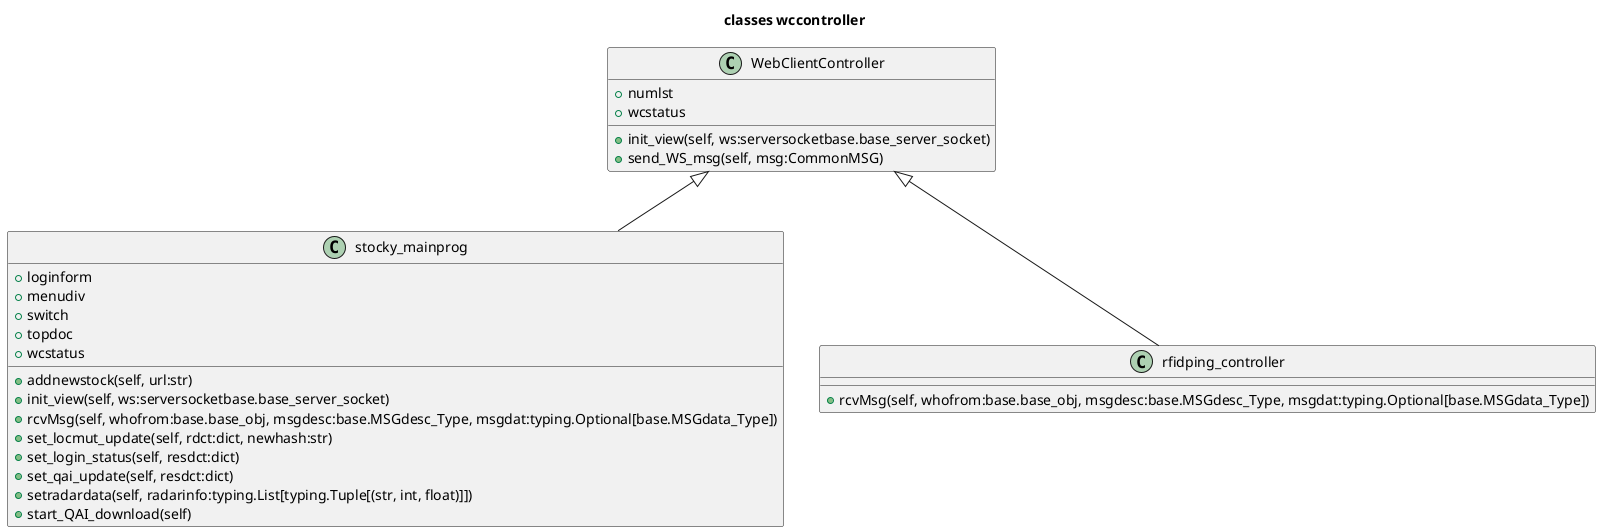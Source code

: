@startuml
title classes wccontroller
class WebClientController {
    +numlst
    +wcstatus
    +init_view(self, ws:serversocketbase.base_server_socket)
    +send_WS_msg(self, msg:CommonMSG)
}
class stocky_mainprog {
    +loginform
    +menudiv
    +switch
    +topdoc
    +wcstatus
    +addnewstock(self, url:str)
    +init_view(self, ws:serversocketbase.base_server_socket)
    +rcvMsg(self, whofrom:base.base_obj, msgdesc:base.MSGdesc_Type, msgdat:typing.Optional[base.MSGdata_Type])
    +set_locmut_update(self, rdct:dict, newhash:str)
    +set_login_status(self, resdct:dict)
    +set_qai_update(self, resdct:dict)
    +setradardata(self, radarinfo:typing.List[typing.Tuple[(str, int, float)]])
    +start_QAI_download(self)
}
class rfidping_controller {
    +rcvMsg(self, whofrom:base.base_obj, msgdesc:base.MSGdesc_Type, msgdat:typing.Optional[base.MSGdata_Type])
}

WebClientController <|-- stocky_mainprog
WebClientController <|-- rfidping_controller

@enduml
